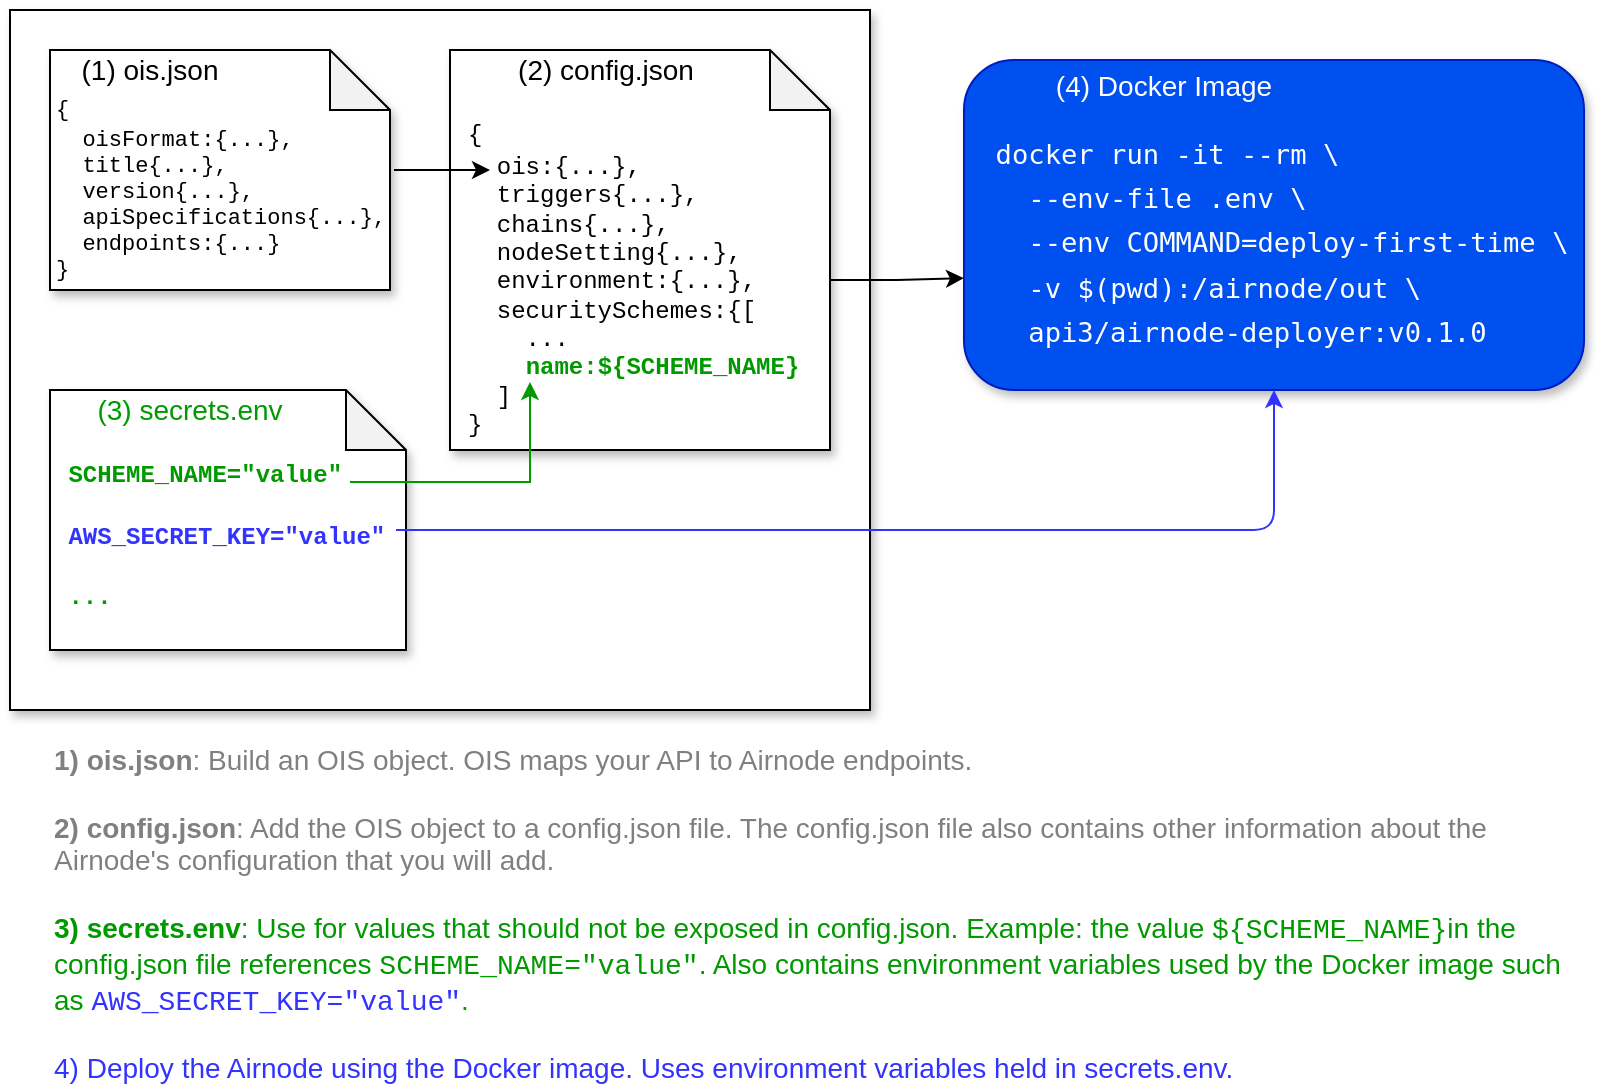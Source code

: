 <mxfile version="14.6.13" type="device"><diagram id="KqCbAj8WYDItrb-iW1Fc" name="Page-1"><mxGraphModel dx="1106" dy="860" grid="1" gridSize="10" guides="1" tooltips="1" connect="1" arrows="1" fold="1" page="1" pageScale="1" pageWidth="850" pageHeight="1100" math="0" shadow="0"><root><mxCell id="0"/><mxCell id="1" parent="0"/><mxCell id="yJ9cbEdWgOhvauyDXNFd-12" value="" style="rounded=1;whiteSpace=wrap;html=1;fontSize=11;align=left;fillColor=#0050ef;strokeColor=#001DBC;fontColor=#ffffff;shadow=1;" vertex="1" parent="1"><mxGeometry x="487" y="55" width="310" height="165" as="geometry"/></mxCell><mxCell id="yJ9cbEdWgOhvauyDXNFd-3" value="" style="rounded=0;whiteSpace=wrap;html=1;shadow=1;" vertex="1" parent="1"><mxGeometry x="10" y="30" width="430" height="350" as="geometry"/></mxCell><mxCell id="OE26p1NcLeRtXoR-TuRI-1" value="&lt;font&gt;&lt;font&gt;&lt;font style=&quot;font-size: 14px ; color: rgb(128 , 128 , 128)&quot;&gt;&lt;font style=&quot;font-size: 14px&quot;&gt;&lt;b style=&quot;font-size: 14px&quot;&gt;1)&lt;/b&gt;&amp;nbsp;&lt;b&gt;ois.json&lt;/b&gt;: Build an OIS object. OIS maps your API to Airnode endpoints.&lt;br style=&quot;font-size: 14px&quot;&gt;&lt;/font&gt;&lt;br style=&quot;font-size: 14px&quot;&gt;&lt;font style=&quot;font-size: 14px&quot;&gt;&lt;b style=&quot;font-size: 14px&quot;&gt;2)&lt;/b&gt;&amp;nbsp;&lt;b&gt;config.json&lt;/b&gt;: Add the OIS object to a config.json file. The config.json file also contains other information about the Airnode's configuration that you will add.&lt;br style=&quot;font-size: 14px&quot;&gt;&lt;/font&gt;&lt;br style=&quot;font-size: 14px&quot;&gt;&lt;/font&gt;&lt;font style=&quot;font-size: 14px&quot;&gt;&lt;font style=&quot;font-size: 14px&quot;&gt;&lt;font color=&quot;#009900&quot; style=&quot;font-size: 14px&quot;&gt;&lt;b style=&quot;font-size: 14px&quot;&gt;3)&lt;/b&gt;&amp;nbsp;&lt;b&gt;secrets.env&lt;/b&gt;: Use for values that should not be exposed in config.json. Example: the value &lt;font face=&quot;Courier New&quot; style=&quot;font-size: 14px&quot;&gt;${&lt;/font&gt;&lt;/font&gt;&lt;span style=&quot;color: rgb(0 , 153 , 0)&quot;&gt;&lt;font style=&quot;font-size: 14px&quot; face=&quot;Courier New&quot;&gt;SCHEME_NAME&lt;/font&gt;&lt;/span&gt;&lt;font color=&quot;#009900&quot; style=&quot;font-size: 14px&quot;&gt;&lt;font face=&quot;Courier New&quot; style=&quot;font-size: 14px&quot;&gt;}&lt;/font&gt;&lt;font style=&quot;font-size: 14px&quot;&gt;in the config.json&lt;/font&gt;&lt;font style=&quot;font-size: 14px&quot;&gt; file&lt;/font&gt; references&amp;nbsp;&lt;/font&gt;&lt;span style=&quot;color: rgb(0 , 153 , 0)&quot;&gt;&lt;font style=&quot;font-size: 14px&quot; face=&quot;Courier New&quot;&gt;SCHEME_NAME&lt;/font&gt;&lt;/span&gt;&lt;font style=&quot;font-size: 14px&quot;&gt;&lt;font face=&quot;Courier New&quot; style=&quot;color: rgb(0 , 153 , 0) ; font-size: 14px&quot;&gt;=&quot;value&quot;&lt;/font&gt;&lt;font color=&quot;#009900&quot;&gt;. Also contains environment variables used by the Docker image such as &lt;/font&gt;&lt;font face=&quot;Courier New&quot;&gt;AWS_SECRET_KEY=&quot;value&quot;&lt;/font&gt;&lt;font color=&quot;#009900&quot;&gt;.&lt;/font&gt;&lt;/font&gt;&lt;br&gt;&lt;/font&gt;&lt;/font&gt;&lt;/font&gt;&lt;/font&gt;&lt;font style=&quot;font-size: 14px&quot;&gt;&lt;br&gt;4&lt;/font&gt;&lt;font style=&quot;font-size: 14px&quot;&gt;) Deploy the Airnode using the Docker image. Uses environment variables held in secrets.env.&lt;br style=&quot;font-size: 14px&quot;&gt;&lt;/font&gt;" style="text;html=1;strokeColor=none;fillColor=none;align=left;verticalAlign=top;whiteSpace=wrap;rounded=0;fontSize=14;fontColor=#3333FF;" parent="1" vertex="1"><mxGeometry x="30" y="390" width="770" height="180" as="geometry"/></mxCell><mxCell id="OE26p1NcLeRtXoR-TuRI-2" value="" style="shape=note;whiteSpace=wrap;html=1;backgroundOutline=1;darkOpacity=0.05;shadow=1;" parent="1" vertex="1"><mxGeometry x="230" y="50" width="190" height="200" as="geometry"/></mxCell><mxCell id="OE26p1NcLeRtXoR-TuRI-3" value="&lt;font style=&quot;font-size: 14px&quot;&gt;(2) config.json&lt;/font&gt;" style="text;html=1;strokeColor=none;fillColor=none;align=center;verticalAlign=middle;whiteSpace=wrap;rounded=0;" parent="1" vertex="1"><mxGeometry x="258" y="50" width="100" height="20" as="geometry"/></mxCell><mxCell id="OE26p1NcLeRtXoR-TuRI-5" value="" style="shape=note;whiteSpace=wrap;html=1;backgroundOutline=1;darkOpacity=0.05;shadow=1;" parent="1" vertex="1"><mxGeometry x="30" y="50" width="170" height="120" as="geometry"/></mxCell><mxCell id="OE26p1NcLeRtXoR-TuRI-6" value="&lt;font style=&quot;font-size: 14px&quot;&gt;(1) ois.json&lt;/font&gt;" style="text;html=1;strokeColor=none;fillColor=none;align=center;verticalAlign=middle;whiteSpace=wrap;rounded=0;" parent="1" vertex="1"><mxGeometry x="20" y="50" width="120" height="20" as="geometry"/></mxCell><mxCell id="OE26p1NcLeRtXoR-TuRI-9" value="&lt;div style=&quot;font-size: 12px&quot;&gt;&lt;span style=&quot;font-family: &amp;#34;courier new&amp;#34;&quot;&gt;&lt;font style=&quot;font-size: 12px&quot;&gt;{&lt;/font&gt;&lt;/span&gt;&lt;/div&gt;&lt;div style=&quot;font-size: 12px&quot;&gt;&lt;font style=&quot;font-size: 12px&quot;&gt;&lt;span style=&quot;font-family: &amp;#34;courier new&amp;#34;&quot;&gt;&amp;nbsp; ois:{...&lt;/span&gt;&lt;span style=&quot;font-family: &amp;#34;courier new&amp;#34;&quot;&gt;},&lt;/span&gt;&lt;/font&gt;&lt;/div&gt;&lt;font style=&quot;font-size: 12px&quot;&gt;&lt;font style=&quot;font-size: 12px&quot; face=&quot;Courier New&quot;&gt;&lt;div&gt;&amp;nbsp; triggers{...},&lt;/div&gt;&lt;div&gt;&amp;nbsp; chains{...},&lt;/div&gt;&lt;div&gt;&amp;nbsp; nodeSetting{...},&lt;/div&gt;&lt;div&gt;&amp;nbsp; environment:{...},&lt;/div&gt;&lt;div&gt;&amp;nbsp; securitySchemes:{[&lt;/div&gt;&lt;div&gt;&amp;nbsp; &amp;nbsp; ...&lt;/div&gt;&lt;div&gt;&amp;nbsp; &amp;nbsp; &lt;font color=&quot;#009900&quot; style=&quot;font-size: 12px&quot;&gt;&lt;b&gt;name:${&lt;/b&gt;&lt;/font&gt;&lt;font color=&quot;#009900&quot; style=&quot;font-size: 12px&quot;&gt;&lt;span style=&quot;background-color: transparent&quot;&gt;&lt;b&gt;SCHEME_NAME&lt;/b&gt;&lt;/span&gt;&lt;span style=&quot;font-weight: bold&quot;&gt;}&lt;/span&gt;&lt;/font&gt;&lt;/div&gt;&lt;/font&gt;&lt;font style=&quot;font-size: 12px&quot; face=&quot;Courier New&quot;&gt;&lt;div&gt;&amp;nbsp; ]&amp;nbsp; &amp;nbsp;&lt;/div&gt;&lt;div&gt;}&lt;/div&gt;&lt;/font&gt;&lt;/font&gt;" style="text;html=1;strokeColor=none;fillColor=none;align=left;verticalAlign=middle;whiteSpace=wrap;rounded=0;shadow=1;fontSize=11;" parent="1" vertex="1"><mxGeometry x="237" y="86" width="171" height="158.5" as="geometry"/></mxCell><mxCell id="OE26p1NcLeRtXoR-TuRI-11" value="&lt;div&gt;&lt;span&gt;&lt;font face=&quot;Courier New&quot;&gt;&lt;b&gt;&lt;br&gt;&lt;/b&gt;&lt;/font&gt;&lt;/span&gt;&lt;/div&gt;&lt;div&gt;&lt;span&gt;&lt;font face=&quot;Courier New&quot;&gt;&lt;b&gt;&amp;nbsp;SCHEME_NAME=&quot;value&quot;&lt;/b&gt;&lt;/font&gt;&lt;/span&gt;&lt;/div&gt;&lt;div&gt;&lt;span&gt;&lt;font face=&quot;Courier New&quot;&gt;&lt;b&gt;&lt;br&gt;&lt;/b&gt;&lt;/font&gt;&lt;/span&gt;&lt;/div&gt;&lt;div&gt;&lt;span&gt;&lt;font color=&quot;#3333ff&quot; face=&quot;Courier New&quot;&gt;&lt;b&gt;&amp;nbsp;AWS_SECRET_KEY=&quot;value&quot;&lt;/b&gt;&lt;/font&gt;&lt;/span&gt;&lt;/div&gt;&lt;div&gt;&lt;span&gt;&lt;font face=&quot;Courier New&quot;&gt;&lt;b&gt;&lt;br&gt;&lt;/b&gt;&lt;/font&gt;&lt;/span&gt;&lt;/div&gt;&lt;div&gt;&lt;font face=&quot;Courier New&quot;&gt;&lt;b&gt;&amp;nbsp;...&lt;/b&gt;&lt;/font&gt;&lt;/div&gt;" style="shape=note;whiteSpace=wrap;html=1;backgroundOutline=1;darkOpacity=0.05;shadow=1;fontColor=#009900;align=left;" parent="1" vertex="1"><mxGeometry x="30" y="220" width="178" height="130" as="geometry"/></mxCell><mxCell id="yJ9cbEdWgOhvauyDXNFd-4" value="&lt;div style=&quot;font-size: 11px;&quot;&gt;&lt;span style=&quot;font-size: 11px; font-family: &amp;quot;courier new&amp;quot;;&quot;&gt;{&lt;/span&gt;&lt;/div&gt;&lt;div style=&quot;font-size: 11px;&quot;&gt;&lt;span style=&quot;font-size: 11px; font-family: &amp;quot;courier new&amp;quot;;&quot;&gt;&amp;nbsp; oisFormat:{...},&lt;/span&gt;&lt;/div&gt;&lt;font style=&quot;font-size: 11px;&quot; face=&quot;Courier New&quot;&gt;&lt;div style=&quot;font-size: 11px;&quot;&gt;&lt;span style=&quot;font-size: 11px;&quot;&gt;&amp;nbsp; title{...},&lt;/span&gt;&lt;/div&gt;&lt;div style=&quot;font-size: 11px;&quot;&gt;&lt;span style=&quot;font-size: 11px;&quot;&gt;&amp;nbsp; version{...},&lt;/span&gt;&lt;/div&gt;&lt;div style=&quot;font-size: 11px;&quot;&gt;&lt;span style=&quot;font-size: 11px;&quot;&gt;&amp;nbsp; apiSpecifications{...},&lt;/span&gt;&lt;/div&gt;&lt;div style=&quot;font-size: 11px;&quot;&gt;&lt;span style=&quot;font-size: 11px;&quot;&gt;&amp;nbsp; endpoints:{...}&lt;/span&gt;&lt;/div&gt;&lt;div style=&quot;font-size: 11px;&quot;&gt;&lt;span style=&quot;font-size: 11px;&quot;&gt;}&lt;/span&gt;&lt;/div&gt;&lt;/font&gt;" style="text;html=1;strokeColor=none;fillColor=none;align=left;verticalAlign=middle;whiteSpace=wrap;rounded=0;shadow=1;fontSize=11;" vertex="1" parent="1"><mxGeometry x="31" y="70" width="170" height="100" as="geometry"/></mxCell><mxCell id="yJ9cbEdWgOhvauyDXNFd-6" value="&lt;pre class=&quot;language-sh&quot; style=&quot;background: transparent ; font-family: &amp;#34;consolas&amp;#34; , &amp;#34;monaco&amp;#34; , &amp;#34;andale mono&amp;#34; , &amp;#34;ubuntu mono&amp;#34; , monospace ; font-size: 16px ; text-align: left ; word-break: normal ; overflow-wrap: normal ; line-height: 1.4 ; padding: 1.25rem 1.5rem 1.25rem 4.5rem ; margin-top: 0.85rem ; margin-bottom: 0.85rem ; overflow: auto ; border-radius: 6px ; position: relative ; z-index: 1 ; vertical-align: middle&quot;&gt;&lt;code style=&quot;padding: 0px ; margin: 0px ; font-size: 0.85em ; background-color: transparent ; border-radius: 0px&quot;&gt;&lt;font color=&quot;#ffffff&quot;&gt;docker run -it --rm &lt;span class=&quot;token punctuation&quot;&gt;\&lt;/span&gt;&lt;br&gt;  --env-file .env &lt;span class=&quot;token punctuation&quot;&gt;\&lt;/span&gt;&lt;br&gt;  --env &lt;span class=&quot;token assign-left variable&quot;&gt;COMMAND&lt;/span&gt;&lt;span class=&quot;token operator&quot;&gt;=&lt;/span&gt;deploy-first-time &lt;span class=&quot;token punctuation&quot;&gt;\&lt;/span&gt;&lt;br&gt;  -v &lt;span class=&quot;token variable&quot;&gt;&lt;span class=&quot;token variable&quot;&gt;$(&lt;/span&gt;&lt;span class=&quot;token builtin class-name&quot;&gt;pwd&lt;/span&gt;&lt;span class=&quot;token variable&quot;&gt;)&lt;/span&gt;&lt;/span&gt;:/airnode/out &lt;span class=&quot;token punctuation&quot;&gt;\&lt;/span&gt;&lt;br&gt;  api3/airnode-deployer:v0.1.0&lt;/font&gt;&lt;/code&gt;&lt;/pre&gt;" style="text;html=1;strokeColor=none;fillColor=none;align=center;verticalAlign=middle;whiteSpace=wrap;rounded=0;fontSize=11;shadow=1;" vertex="1" parent="1"><mxGeometry x="497" y="86" width="250" height="120" as="geometry"/></mxCell><mxCell id="OE26p1NcLeRtXoR-TuRI-8" value="&lt;font style=&quot;font-size: 14px&quot;&gt;(3) secrets.env&lt;/font&gt;" style="text;html=1;strokeColor=none;fillColor=none;align=center;verticalAlign=middle;whiteSpace=wrap;rounded=0;fontColor=#009900;" parent="1" vertex="1"><mxGeometry x="50" y="220" width="100" height="20" as="geometry"/></mxCell><mxCell id="yJ9cbEdWgOhvauyDXNFd-14" value="" style="endArrow=classic;html=1;fontSize=11;fontColor=#009900;exitX=1.006;exitY=0.4;exitDx=0;exitDy=0;exitPerimeter=0;" edge="1" parent="1" source="yJ9cbEdWgOhvauyDXNFd-4"><mxGeometry width="50" height="50" relative="1" as="geometry"><mxPoint x="201" y="120" as="sourcePoint"/><mxPoint x="250" y="110" as="targetPoint"/></mxGeometry></mxCell><mxCell id="yJ9cbEdWgOhvauyDXNFd-19" style="edgeStyle=orthogonalEdgeStyle;rounded=0;orthogonalLoop=1;jettySize=auto;html=1;fontSize=11;fontColor=#009900;strokeColor=#009900;sketch=0;" edge="1" parent="1"><mxGeometry relative="1" as="geometry"><mxPoint x="180" y="266" as="sourcePoint"/><mxPoint x="270" y="216" as="targetPoint"/><Array as="points"><mxPoint x="180" y="266"/><mxPoint x="270" y="266"/></Array></mxGeometry></mxCell><mxCell id="yJ9cbEdWgOhvauyDXNFd-22" value="&lt;font style=&quot;font-size: 14px&quot; color=&quot;#ffffff&quot;&gt;(4) Docker Image&lt;/font&gt;" style="text;html=1;strokeColor=none;fillColor=none;align=center;verticalAlign=middle;whiteSpace=wrap;rounded=0;shadow=1;fontSize=11;fontColor=#009900;" vertex="1" parent="1"><mxGeometry x="477" y="57.5" width="220" height="20" as="geometry"/></mxCell><mxCell id="yJ9cbEdWgOhvauyDXNFd-23" value="" style="endArrow=classic;html=1;fontSize=11;fontColor=#009900;entryX=0.5;entryY=1;entryDx=0;entryDy=0;strokeColor=#3333FF;" edge="1" parent="1" target="yJ9cbEdWgOhvauyDXNFd-12"><mxGeometry width="50" height="50" relative="1" as="geometry"><mxPoint x="203" y="290" as="sourcePoint"/><mxPoint x="580" y="260" as="targetPoint"/><Array as="points"><mxPoint x="642" y="290"/></Array></mxGeometry></mxCell><mxCell id="yJ9cbEdWgOhvauyDXNFd-13" style="edgeStyle=orthogonalEdgeStyle;rounded=0;orthogonalLoop=1;jettySize=auto;html=1;entryX=0;entryY=0.661;entryDx=0;entryDy=0;fontSize=11;exitX=0;exitY=0;exitDx=190;exitDy=115;exitPerimeter=0;entryPerimeter=0;" edge="1" parent="1" source="OE26p1NcLeRtXoR-TuRI-2" target="yJ9cbEdWgOhvauyDXNFd-12"><mxGeometry relative="1" as="geometry"/></mxCell></root></mxGraphModel></diagram></mxfile>